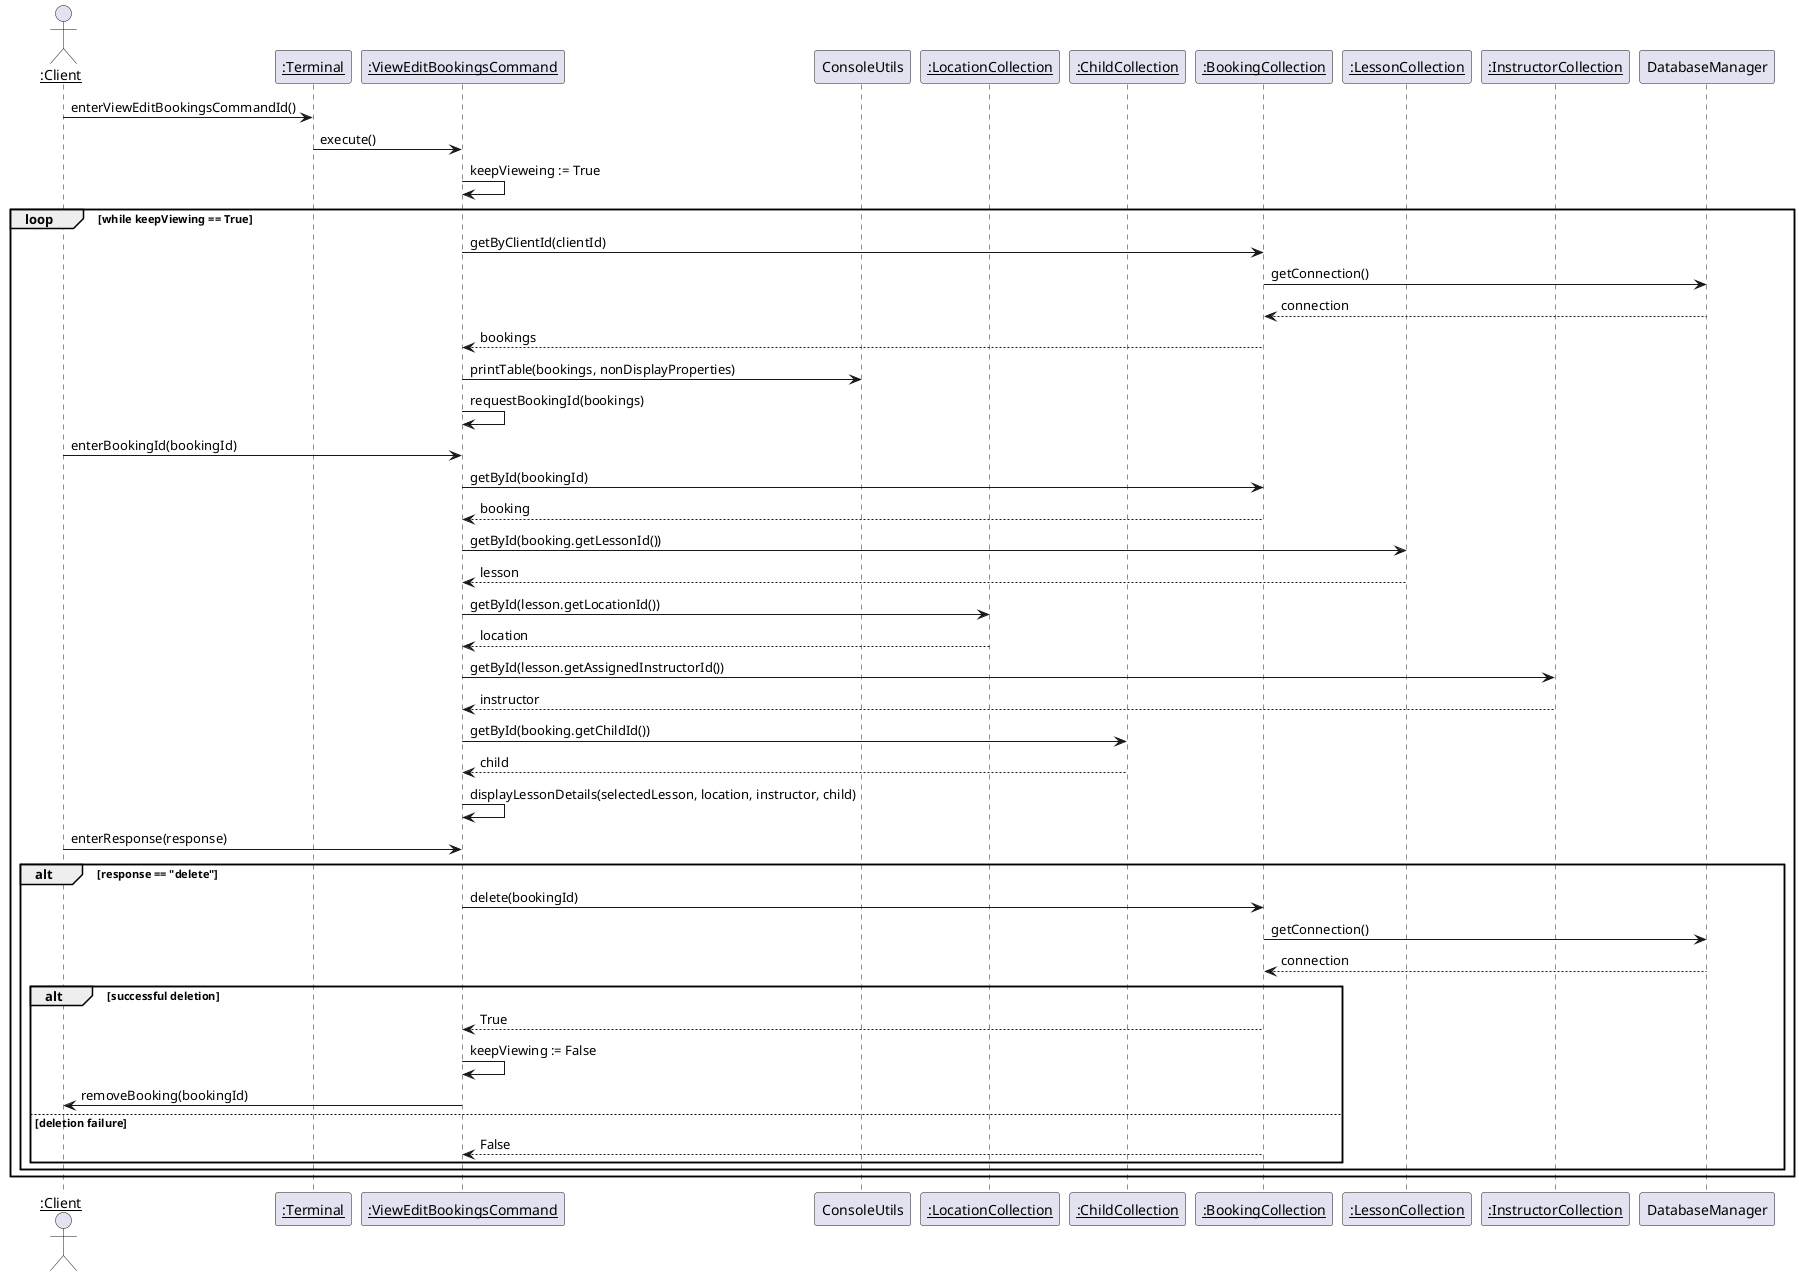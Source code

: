 @startuml
actor "<u>:Client" as client
participant "<u>:Terminal" as terminal
participant "<u>:ViewEditBookingsCommand" as command
participant "ConsoleUtils" as consoleUtils
participant "<u>:LocationCollection" as locationCollection
participant "<u>:ChildCollection" as childCollection
participant "<u>:BookingCollection" as bookingCollection
participant "<u>:LessonCollection" as lessonCollection
participant "<u>:InstructorCollection" as instructorCollection
participant "DatabaseManager" as databaseManager

client -> terminal : enterViewEditBookingsCommandId()
terminal -> command : execute()
command -> command : keepVieweing := True
loop while keepViewing == True
   command -> bookingCollection : getByClientId(clientId)
   bookingCollection -> databaseManager : getConnection()
   databaseManager --> bookingCollection : connection
   bookingCollection --> command : bookings

   command -> consoleUtils : printTable(bookings, nonDisplayProperties)
   command -> command : requestBookingId(bookings)
   client -> command : enterBookingId(bookingId)

   command -> bookingCollection : getById(bookingId)
   bookingCollection --> command : booking
   command -> lessonCollection : getById(booking.getLessonId())
   lessonCollection --> command : lesson
   command -> locationCollection : getById(lesson.getLocationId())
   locationCollection --> command : location
   command -> instructorCollection : getById(lesson.getAssignedInstructorId())
   instructorCollection --> command : instructor
   command -> childCollection : getById(booking.getChildId())
   childCollection --> command : child
   command -> command : displayLessonDetails(selectedLesson, location, instructor, child)
   client -> command : enterResponse(response)
   alt response == "delete"
       command -> bookingCollection : delete(bookingId)
       bookingCollection -> databaseManager : getConnection()
       databaseManager --> bookingCollection : connection
       alt successful deletion
           bookingCollection --> command : True
           command -> command : keepViewing := False
           command -> client : removeBooking(bookingId)
       else deletion failure
           bookingCollection --> command : False
       end
    end
end
@enduml